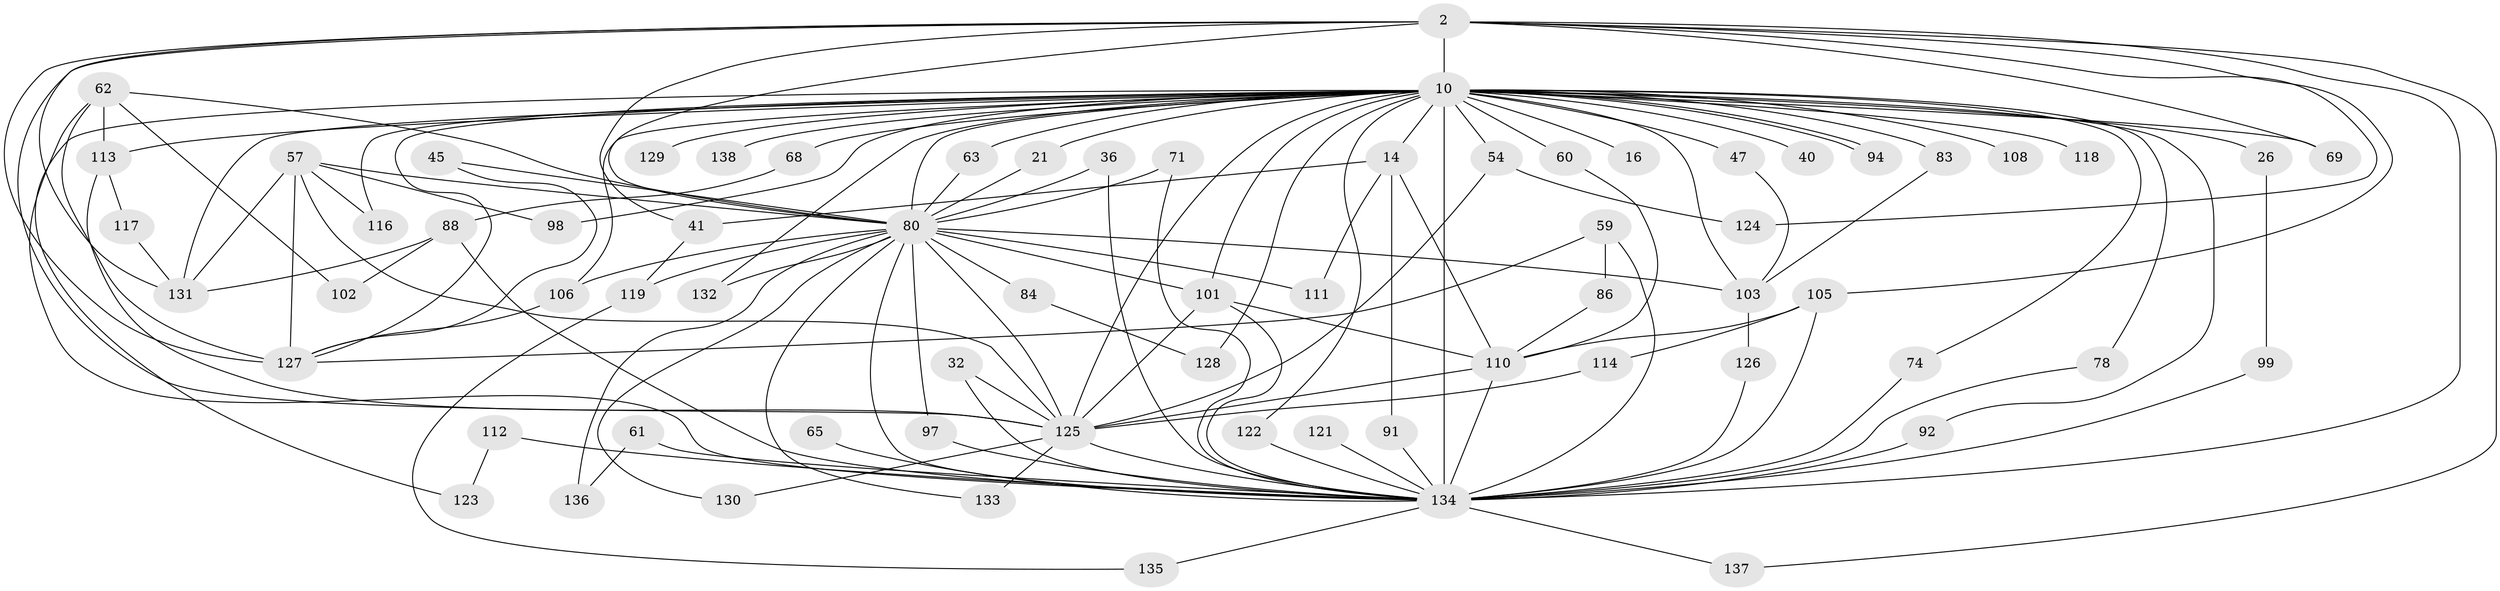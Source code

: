 // original degree distribution, {14: 0.007246376811594203, 16: 0.007246376811594203, 21: 0.014492753623188406, 19: 0.007246376811594203, 22: 0.007246376811594203, 31: 0.007246376811594203, 18: 0.007246376811594203, 36: 0.007246376811594203, 37: 0.007246376811594203, 4: 0.06521739130434782, 6: 0.050724637681159424, 3: 0.2608695652173913, 2: 0.4855072463768116, 7: 0.007246376811594203, 5: 0.057971014492753624}
// Generated by graph-tools (version 1.1) at 2025/48/03/04/25 21:48:28]
// undirected, 69 vertices, 135 edges
graph export_dot {
graph [start="1"]
  node [color=gray90,style=filled];
  2 [super="+1"];
  10 [super="+6+5"];
  14;
  16;
  21;
  26;
  32;
  36;
  40;
  41 [super="+39"];
  45;
  47;
  54;
  57 [super="+27"];
  59;
  60 [super="+56"];
  61;
  62 [super="+17"];
  63;
  65;
  68;
  69 [super="+11+38"];
  71;
  74;
  78;
  80 [super="+24+55+34+52"];
  83;
  84;
  86;
  88 [super="+25"];
  91 [super="+18"];
  92 [super="+90"];
  94;
  97;
  98;
  99;
  101 [super="+81+89"];
  102;
  103 [super="+53"];
  105 [super="+95"];
  106 [super="+70"];
  108;
  110 [super="+100+67+96"];
  111;
  112;
  113 [super="+104+48"];
  114;
  116;
  117;
  118;
  119;
  121;
  122 [super="+49"];
  123;
  124;
  125 [super="+82+93+109+120"];
  126;
  127 [super="+107+15+87"];
  128;
  129;
  130;
  131 [super="+22+85"];
  132 [super="+13+75"];
  133;
  134 [super="+8+43+31+50+58+7"];
  135;
  136;
  137;
  138;
  2 -- 10 [weight=6];
  2 -- 124;
  2 -- 137;
  2 -- 41 [weight=2];
  2 -- 105;
  2 -- 69;
  2 -- 134 [weight=6];
  2 -- 80 [weight=6];
  2 -- 131 [weight=2];
  2 -- 125;
  2 -- 127;
  10 -- 16 [weight=2];
  10 -- 21;
  10 -- 26 [weight=2];
  10 -- 40 [weight=2];
  10 -- 47 [weight=2];
  10 -- 54 [weight=2];
  10 -- 63;
  10 -- 68 [weight=2];
  10 -- 78;
  10 -- 83 [weight=2];
  10 -- 94;
  10 -- 94;
  10 -- 98;
  10 -- 108 [weight=2];
  10 -- 118 [weight=2];
  10 -- 134 [weight=14];
  10 -- 138 [weight=2];
  10 -- 128;
  10 -- 129;
  10 -- 69 [weight=4];
  10 -- 74;
  10 -- 14 [weight=2];
  10 -- 116;
  10 -- 123;
  10 -- 60 [weight=2];
  10 -- 106 [weight=2];
  10 -- 122;
  10 -- 92;
  10 -- 80 [weight=8];
  10 -- 132 [weight=2];
  10 -- 131;
  10 -- 103;
  10 -- 125 [weight=4];
  10 -- 127 [weight=2];
  10 -- 113;
  10 -- 101;
  14 -- 91;
  14 -- 111;
  14 -- 41;
  14 -- 110;
  21 -- 80;
  26 -- 99;
  32 -- 134;
  32 -- 125;
  36 -- 134;
  36 -- 80;
  41 -- 119;
  45 -- 80;
  45 -- 127;
  47 -- 103;
  54 -- 124;
  54 -- 125;
  57 -- 98;
  57 -- 116;
  57 -- 131 [weight=2];
  57 -- 80 [weight=2];
  57 -- 125 [weight=2];
  57 -- 127 [weight=3];
  59 -- 86;
  59 -- 134 [weight=2];
  59 -- 127;
  60 -- 110;
  61 -- 136;
  61 -- 134 [weight=2];
  62 -- 102;
  62 -- 134 [weight=2];
  62 -- 80;
  62 -- 127;
  62 -- 113 [weight=2];
  63 -- 80;
  65 -- 134 [weight=2];
  68 -- 88;
  71 -- 134;
  71 -- 80;
  74 -- 134;
  78 -- 134;
  80 -- 134 [weight=7];
  80 -- 133;
  80 -- 119;
  80 -- 130;
  80 -- 132 [weight=2];
  80 -- 136;
  80 -- 84;
  80 -- 97;
  80 -- 101 [weight=3];
  80 -- 103;
  80 -- 106 [weight=2];
  80 -- 111;
  80 -- 125 [weight=2];
  83 -- 103;
  84 -- 128;
  86 -- 110;
  88 -- 102;
  88 -- 134;
  88 -- 131;
  91 -- 134 [weight=2];
  92 -- 134 [weight=2];
  97 -- 134;
  99 -- 134;
  101 -- 134;
  101 -- 110;
  101 -- 125;
  103 -- 126;
  105 -- 114;
  105 -- 134;
  105 -- 110;
  106 -- 127;
  110 -- 134 [weight=8];
  110 -- 125;
  112 -- 123;
  112 -- 134 [weight=2];
  113 -- 125;
  113 -- 117;
  114 -- 125;
  117 -- 131;
  119 -- 135;
  121 -- 134 [weight=2];
  122 -- 134 [weight=2];
  125 -- 130;
  125 -- 133;
  125 -- 134 [weight=2];
  126 -- 134;
  134 -- 135;
  134 -- 137;
}
